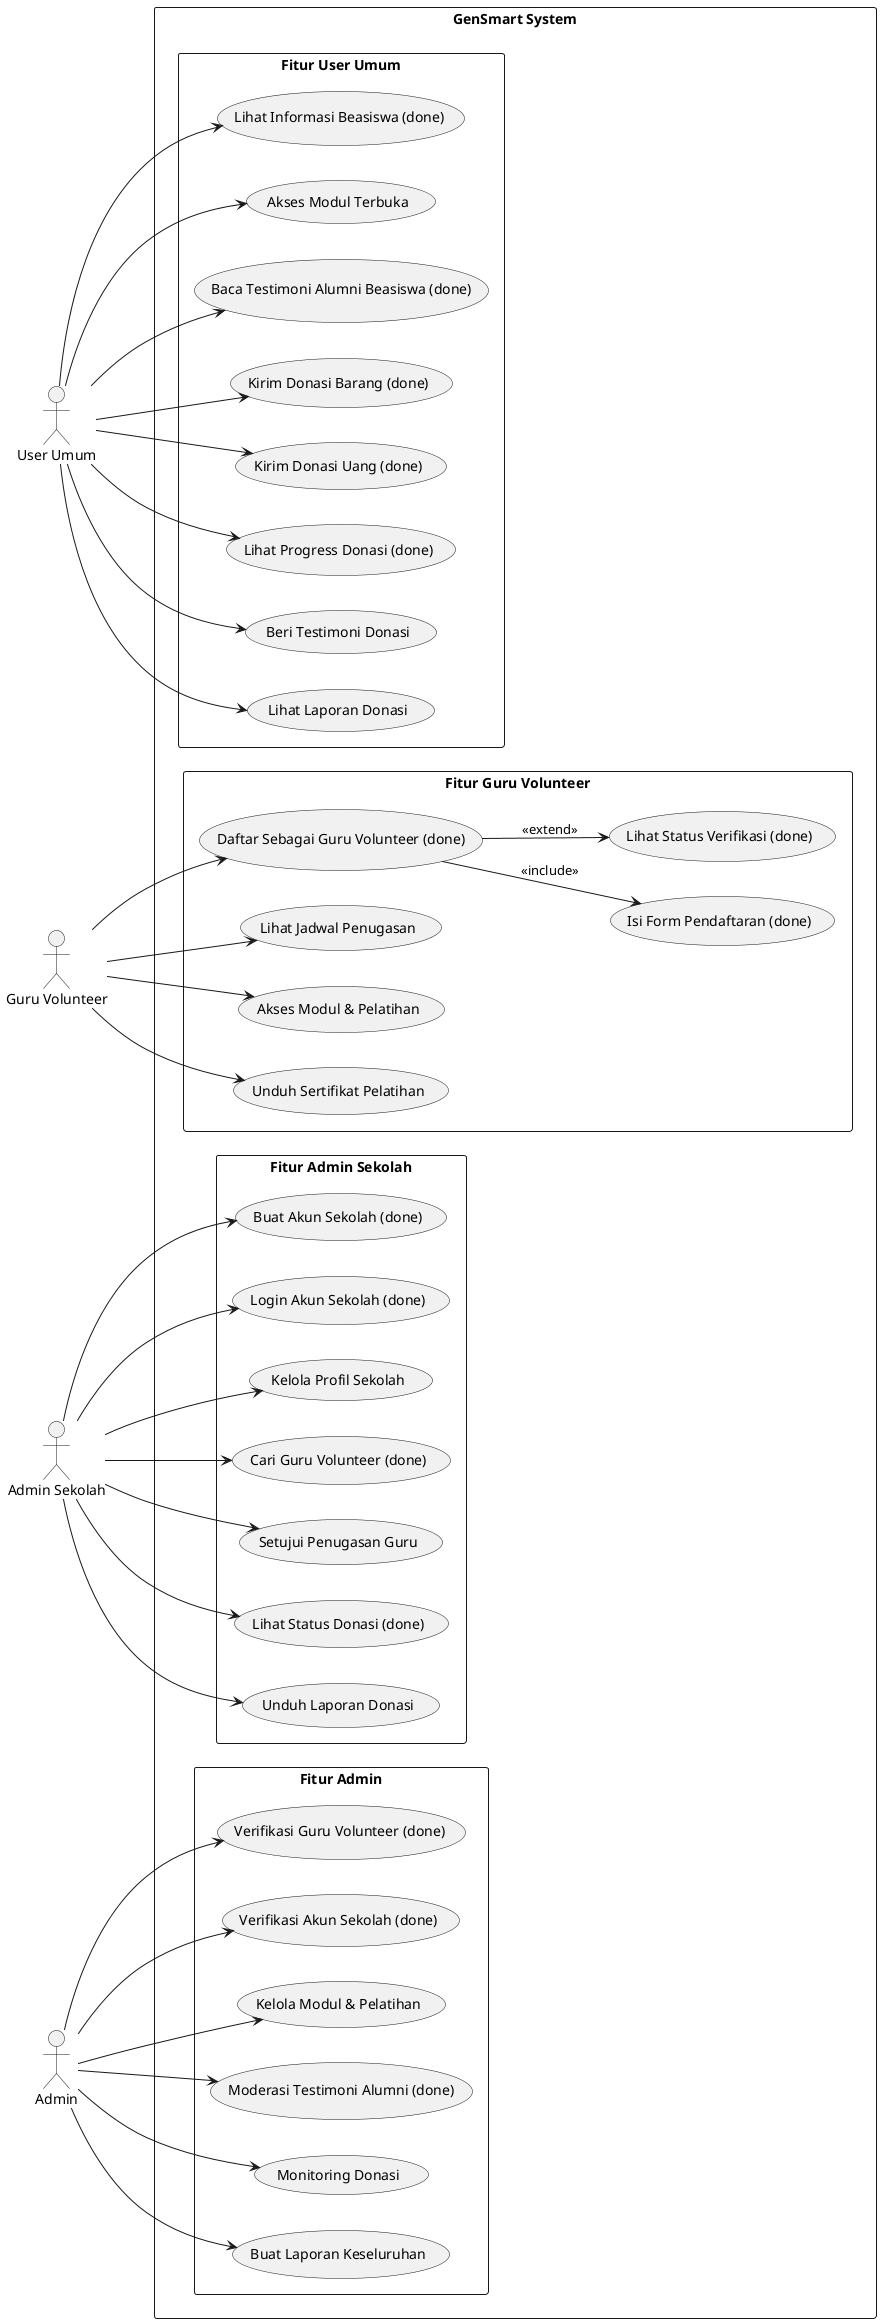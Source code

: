 @startuml "GenSmart System"
left to right direction
skinparam packageStyle rectangle

actor "User Umum" as User
actor "Guru Volunteer" as Volunteer
actor "Admin Sekolah" as SchoolAdmin
actor "Admin" as Admin

rectangle "GenSmart System" {

  package "Fitur User Umum" {
    usecase UC1 as "Lihat Informasi Beasiswa (done)"
    usecase UC2 as "Akses Modul Terbuka"
    usecase UC3 as "Baca Testimoni Alumni Beasiswa (done)"
    usecase UC10 as "Kirim Donasi Barang (done)"
    usecase UC11 as "Kirim Donasi Uang (done)"
    usecase UC12 as "Lihat Progress Donasi (done)"
    usecase UC13 as "Beri Testimoni Donasi"
    usecase UC14 as "Lihat Laporan Donasi"
  }

  package "Fitur Guru Volunteer" {
    usecase UC4 as "Daftar Sebagai Guru Volunteer (done)"
    usecase UC5 as "Isi Form Pendaftaran (done)"
    usecase UC6 as "Lihat Status Verifikasi (done)"
    usecase UC7 as "Lihat Jadwal Penugasan"
    usecase UC8 as "Akses Modul & Pelatihan"
    usecase UC9 as "Unduh Sertifikat Pelatihan"
  }

  package "Fitur Admin Sekolah" {
    usecase UC15 as "Buat Akun Sekolah (done)"
    usecase UC16 as "Login Akun Sekolah (done)"
    usecase UC17 as "Kelola Profil Sekolah"
    usecase UC18 as "Cari Guru Volunteer (done)"
    usecase UC19 as "Setujui Penugasan Guru"
    usecase UC20 as "Lihat Status Donasi (done)"
    usecase UC21 as "Unduh Laporan Donasi"
  }

  package "Fitur Admin" {
    usecase UC22 as "Verifikasi Guru Volunteer (done)"
    usecase UC23 as "Verifikasi Akun Sekolah (done)"
    usecase UC24 as "Kelola Modul & Pelatihan"
    usecase UC25 as "Moderasi Testimoni Alumni (done)"
    usecase UC26 as "Monitoring Donasi"
    usecase UC27 as "Buat Laporan Keseluruhan"
  }
}

'--- Relasi User Umum ---
User --> UC1
User --> UC2
User --> UC3
User --> UC10
User --> UC11
User --> UC12
User --> UC13
User --> UC14

'--- Relasi Guru Volunteer ---
Volunteer --> UC4
UC4 --> UC5 : <<include>>
UC4 --> UC6 : <<extend>>
Volunteer --> UC7
Volunteer --> UC8
Volunteer --> UC9

'--- Relasi Admin Sekolah ---
SchoolAdmin --> UC15
SchoolAdmin --> UC16
SchoolAdmin --> UC17
SchoolAdmin --> UC18
SchoolAdmin --> UC19
SchoolAdmin --> UC20
SchoolAdmin --> UC21

'--- Relasi Admin ---
Admin --> UC22
Admin --> UC23
Admin --> UC24
Admin --> UC25
Admin --> UC26
Admin --> UC27

@enduml
